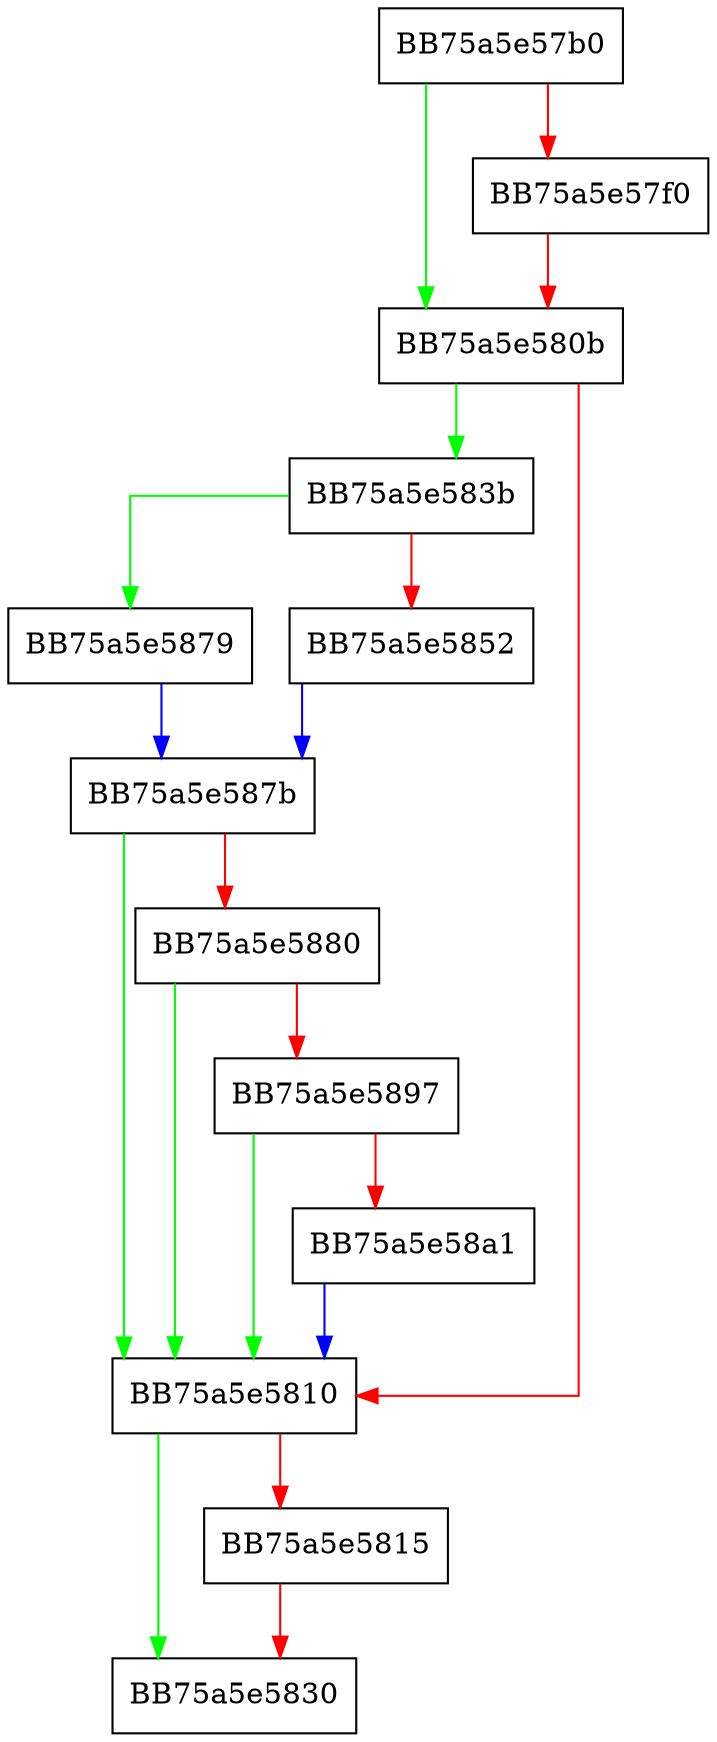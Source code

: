 digraph IsMine {
  node [shape="box"];
  graph [splines=ortho];
  BB75a5e57b0 -> BB75a5e580b [color="green"];
  BB75a5e57b0 -> BB75a5e57f0 [color="red"];
  BB75a5e57f0 -> BB75a5e580b [color="red"];
  BB75a5e580b -> BB75a5e583b [color="green"];
  BB75a5e580b -> BB75a5e5810 [color="red"];
  BB75a5e5810 -> BB75a5e5830 [color="green"];
  BB75a5e5810 -> BB75a5e5815 [color="red"];
  BB75a5e5815 -> BB75a5e5830 [color="red"];
  BB75a5e583b -> BB75a5e5879 [color="green"];
  BB75a5e583b -> BB75a5e5852 [color="red"];
  BB75a5e5852 -> BB75a5e587b [color="blue"];
  BB75a5e5879 -> BB75a5e587b [color="blue"];
  BB75a5e587b -> BB75a5e5810 [color="green"];
  BB75a5e587b -> BB75a5e5880 [color="red"];
  BB75a5e5880 -> BB75a5e5810 [color="green"];
  BB75a5e5880 -> BB75a5e5897 [color="red"];
  BB75a5e5897 -> BB75a5e5810 [color="green"];
  BB75a5e5897 -> BB75a5e58a1 [color="red"];
  BB75a5e58a1 -> BB75a5e5810 [color="blue"];
}